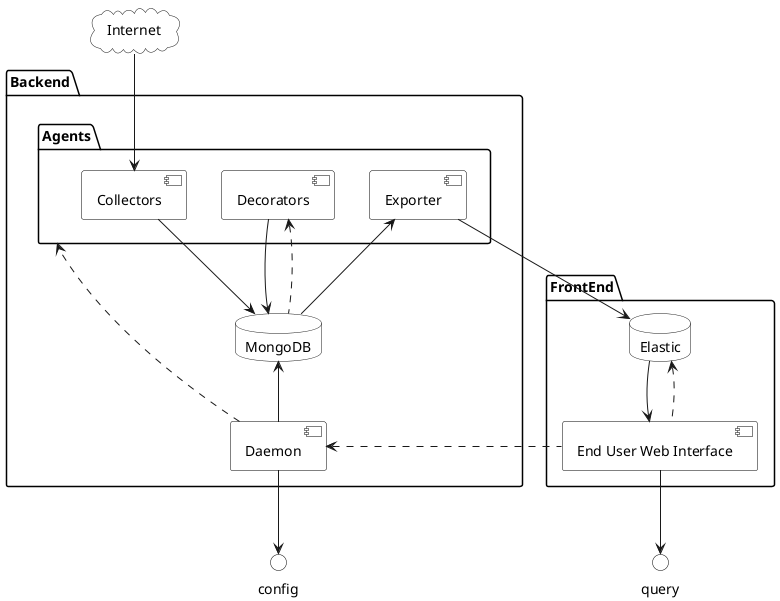 @startuml
    cloud "Internet" as internet
    package Backend {
        package "Agents" as agents {
            component "Decorators" as decorator
            component "Collectors" as collector
            component "Exporter" as exporter
        }
        database "MongoDB" as mongo
        component "Daemon" as daemon
    }
    package FrontEnd {
        database "Elastic" as elastic
        component "End User Web Interface" as euwi
    }
    
    collector --> mongo
    internet --> collector
    
    decorator --> mongo
    decorator <.. mongo

    daemon -up-> mongo

    mongo --> exporter
    exporter --> elastic

    elastic -down-> euwi
    euwi .up.> elastic

    daemon ..> agents

    euwi .left.> daemon

    daemon --> config
    euwi --> query

    skinparam component{
        backgroundColor White
        borderColor Black
    }
    skinparam database{
        backgroundColor White
    }
    skinparam cloud{ 
        backgroundColor White
    }
    skinparam { 
        backgroundColor White
        borderColor Black
        ArrowColor #000000
    }

    skinparam Interface{
        backgroundColor White
        borderColor Black
    }

@enduml
